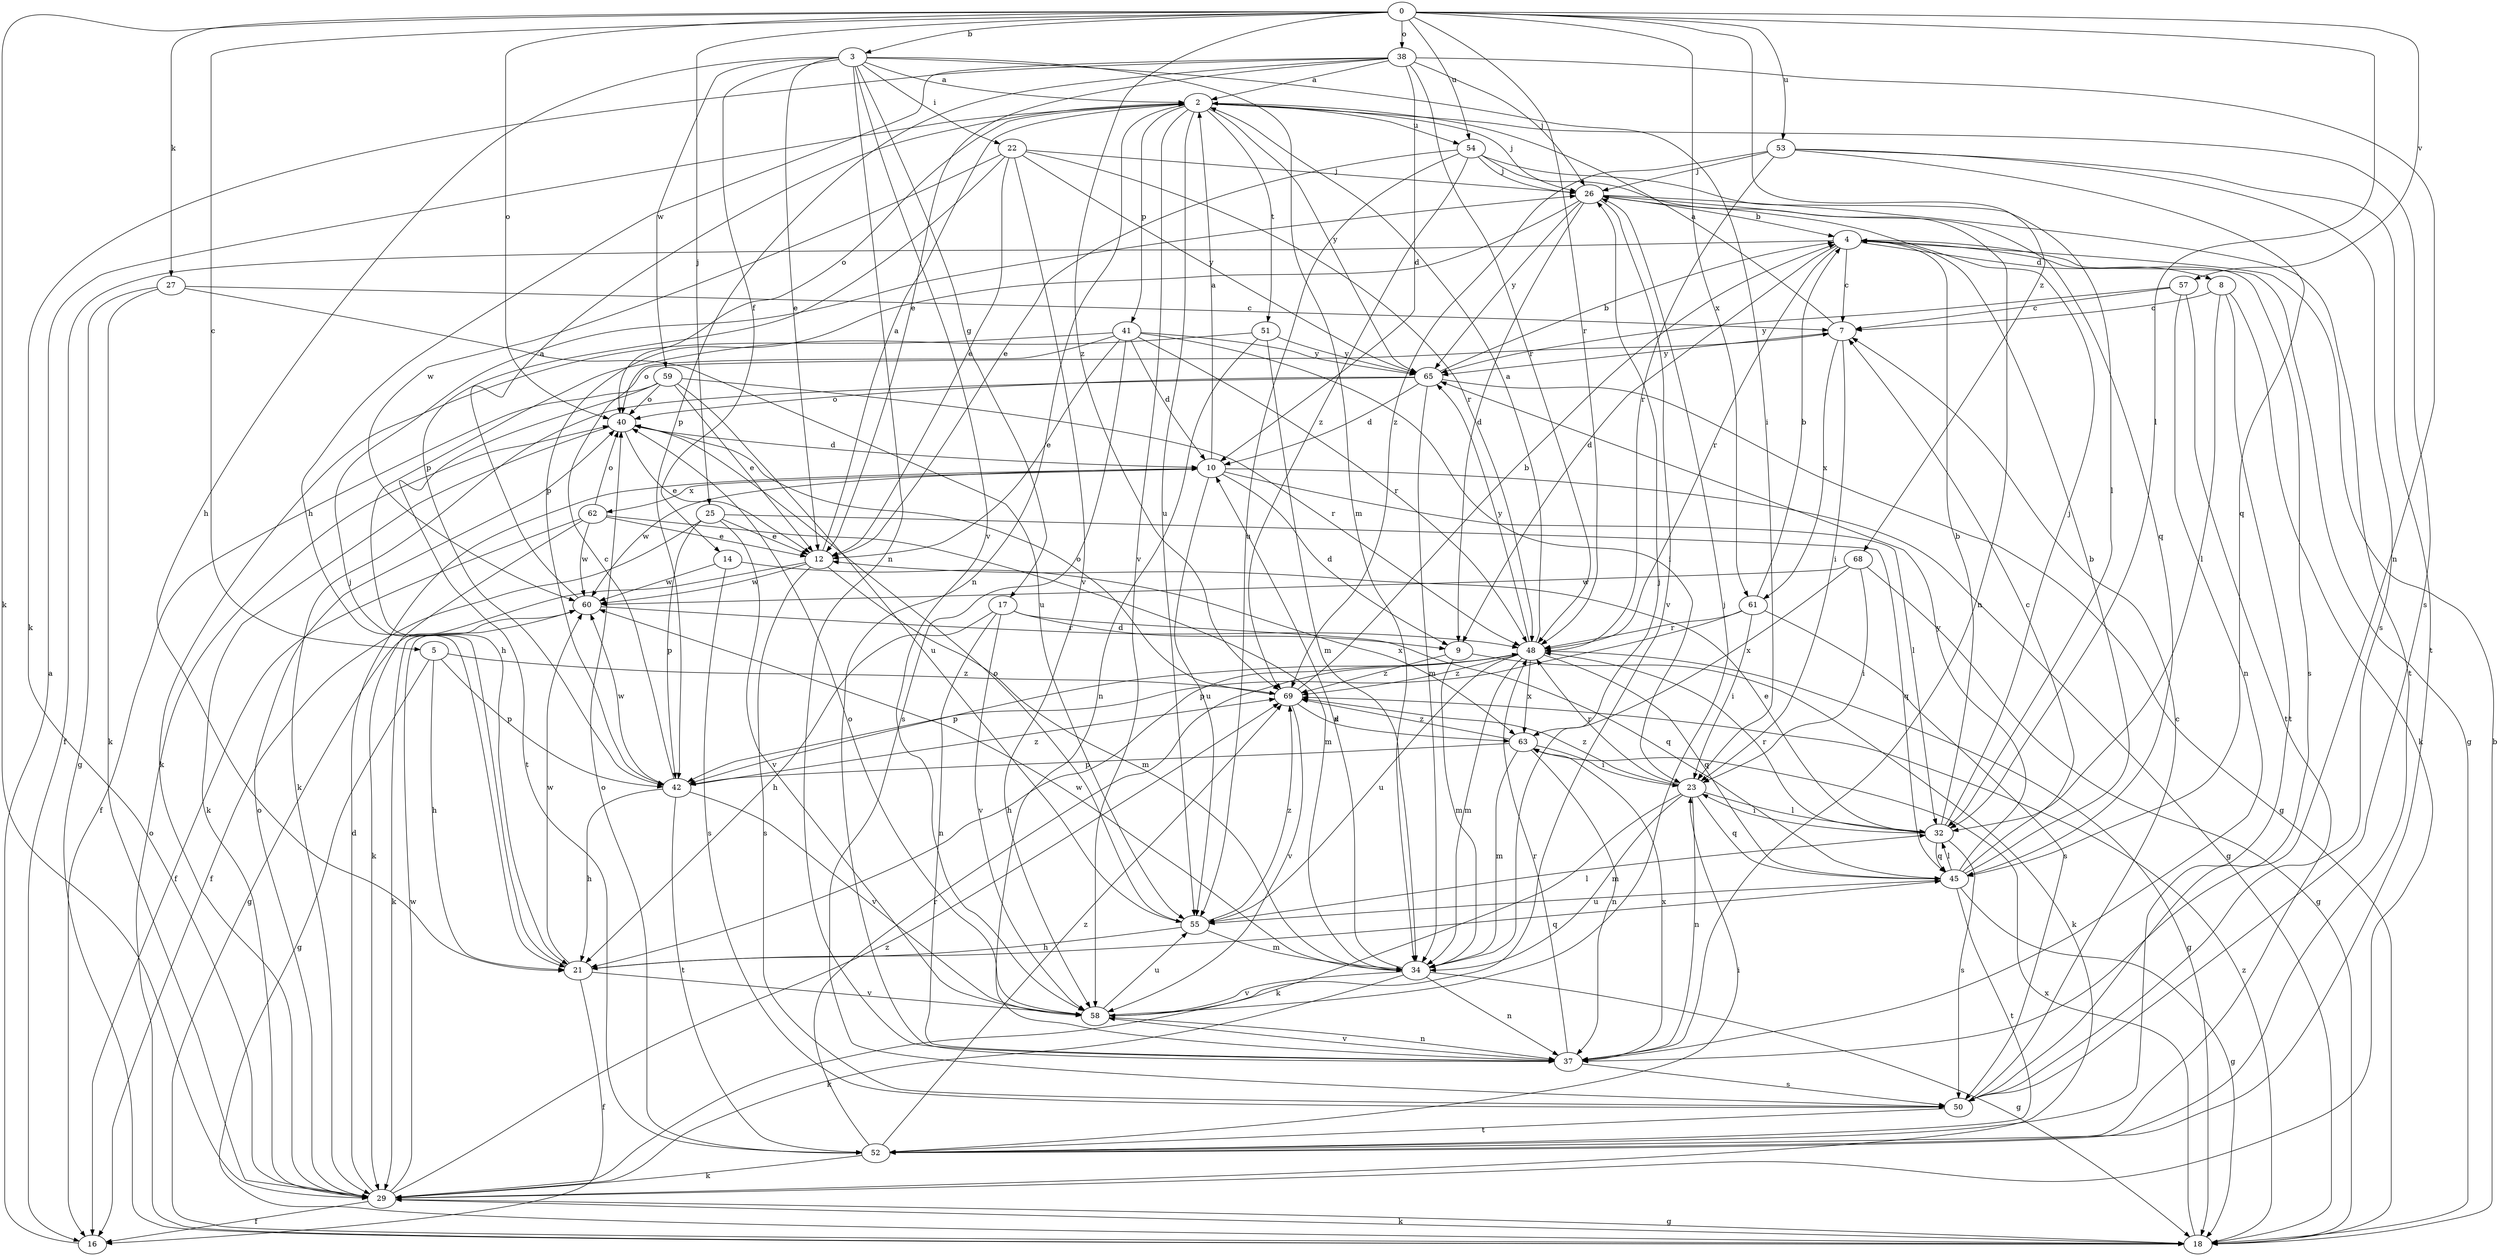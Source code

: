 strict digraph  {
0;
2;
3;
4;
5;
7;
8;
9;
10;
12;
14;
16;
17;
18;
21;
22;
23;
25;
26;
27;
29;
32;
34;
37;
38;
40;
41;
42;
45;
48;
50;
51;
52;
53;
54;
55;
57;
58;
59;
60;
61;
62;
63;
65;
68;
69;
0 -> 3  [label=b];
0 -> 5  [label=c];
0 -> 25  [label=j];
0 -> 27  [label=k];
0 -> 29  [label=k];
0 -> 32  [label=l];
0 -> 38  [label=o];
0 -> 40  [label=o];
0 -> 48  [label=r];
0 -> 53  [label=u];
0 -> 54  [label=u];
0 -> 57  [label=v];
0 -> 61  [label=x];
0 -> 68  [label=z];
0 -> 69  [label=z];
2 -> 26  [label=j];
2 -> 37  [label=n];
2 -> 40  [label=o];
2 -> 41  [label=p];
2 -> 50  [label=s];
2 -> 51  [label=t];
2 -> 54  [label=u];
2 -> 55  [label=u];
2 -> 58  [label=v];
2 -> 65  [label=y];
3 -> 2  [label=a];
3 -> 12  [label=e];
3 -> 14  [label=f];
3 -> 17  [label=g];
3 -> 21  [label=h];
3 -> 22  [label=i];
3 -> 23  [label=i];
3 -> 34  [label=m];
3 -> 37  [label=n];
3 -> 58  [label=v];
3 -> 59  [label=w];
4 -> 7  [label=c];
4 -> 8  [label=d];
4 -> 9  [label=d];
4 -> 16  [label=f];
4 -> 18  [label=g];
4 -> 48  [label=r];
4 -> 50  [label=s];
5 -> 18  [label=g];
5 -> 21  [label=h];
5 -> 42  [label=p];
5 -> 69  [label=z];
7 -> 2  [label=a];
7 -> 23  [label=i];
7 -> 61  [label=x];
7 -> 65  [label=y];
8 -> 7  [label=c];
8 -> 29  [label=k];
8 -> 32  [label=l];
8 -> 52  [label=t];
9 -> 29  [label=k];
9 -> 34  [label=m];
9 -> 69  [label=z];
10 -> 2  [label=a];
10 -> 9  [label=d];
10 -> 18  [label=g];
10 -> 32  [label=l];
10 -> 55  [label=u];
10 -> 60  [label=w];
10 -> 62  [label=x];
12 -> 2  [label=a];
12 -> 18  [label=g];
12 -> 34  [label=m];
12 -> 50  [label=s];
12 -> 60  [label=w];
14 -> 50  [label=s];
14 -> 60  [label=w];
14 -> 63  [label=x];
16 -> 2  [label=a];
17 -> 9  [label=d];
17 -> 21  [label=h];
17 -> 37  [label=n];
17 -> 45  [label=q];
17 -> 58  [label=v];
18 -> 4  [label=b];
18 -> 29  [label=k];
18 -> 40  [label=o];
18 -> 63  [label=x];
18 -> 69  [label=z];
21 -> 16  [label=f];
21 -> 26  [label=j];
21 -> 45  [label=q];
21 -> 58  [label=v];
21 -> 60  [label=w];
22 -> 12  [label=e];
22 -> 26  [label=j];
22 -> 42  [label=p];
22 -> 48  [label=r];
22 -> 58  [label=v];
22 -> 60  [label=w];
22 -> 65  [label=y];
23 -> 29  [label=k];
23 -> 32  [label=l];
23 -> 34  [label=m];
23 -> 37  [label=n];
23 -> 45  [label=q];
23 -> 48  [label=r];
23 -> 69  [label=z];
25 -> 12  [label=e];
25 -> 16  [label=f];
25 -> 42  [label=p];
25 -> 45  [label=q];
25 -> 58  [label=v];
26 -> 4  [label=b];
26 -> 9  [label=d];
26 -> 42  [label=p];
26 -> 45  [label=q];
26 -> 52  [label=t];
26 -> 58  [label=v];
26 -> 65  [label=y];
27 -> 7  [label=c];
27 -> 18  [label=g];
27 -> 29  [label=k];
27 -> 55  [label=u];
29 -> 10  [label=d];
29 -> 16  [label=f];
29 -> 18  [label=g];
29 -> 40  [label=o];
29 -> 60  [label=w];
29 -> 69  [label=z];
32 -> 4  [label=b];
32 -> 12  [label=e];
32 -> 23  [label=i];
32 -> 26  [label=j];
32 -> 45  [label=q];
32 -> 48  [label=r];
32 -> 50  [label=s];
34 -> 10  [label=d];
34 -> 18  [label=g];
34 -> 26  [label=j];
34 -> 29  [label=k];
34 -> 37  [label=n];
34 -> 58  [label=v];
34 -> 60  [label=w];
37 -> 48  [label=r];
37 -> 50  [label=s];
37 -> 58  [label=v];
37 -> 63  [label=x];
38 -> 2  [label=a];
38 -> 10  [label=d];
38 -> 12  [label=e];
38 -> 21  [label=h];
38 -> 26  [label=j];
38 -> 29  [label=k];
38 -> 37  [label=n];
38 -> 42  [label=p];
38 -> 48  [label=r];
40 -> 10  [label=d];
40 -> 12  [label=e];
40 -> 29  [label=k];
41 -> 10  [label=d];
41 -> 12  [label=e];
41 -> 23  [label=i];
41 -> 29  [label=k];
41 -> 40  [label=o];
41 -> 48  [label=r];
41 -> 50  [label=s];
41 -> 65  [label=y];
42 -> 7  [label=c];
42 -> 21  [label=h];
42 -> 52  [label=t];
42 -> 58  [label=v];
42 -> 60  [label=w];
42 -> 69  [label=z];
45 -> 4  [label=b];
45 -> 7  [label=c];
45 -> 18  [label=g];
45 -> 32  [label=l];
45 -> 52  [label=t];
45 -> 55  [label=u];
45 -> 65  [label=y];
48 -> 2  [label=a];
48 -> 18  [label=g];
48 -> 21  [label=h];
48 -> 34  [label=m];
48 -> 42  [label=p];
48 -> 45  [label=q];
48 -> 55  [label=u];
48 -> 63  [label=x];
48 -> 65  [label=y];
48 -> 69  [label=z];
50 -> 7  [label=c];
50 -> 52  [label=t];
51 -> 21  [label=h];
51 -> 34  [label=m];
51 -> 37  [label=n];
51 -> 65  [label=y];
52 -> 23  [label=i];
52 -> 29  [label=k];
52 -> 40  [label=o];
52 -> 48  [label=r];
52 -> 69  [label=z];
53 -> 26  [label=j];
53 -> 45  [label=q];
53 -> 48  [label=r];
53 -> 50  [label=s];
53 -> 52  [label=t];
53 -> 69  [label=z];
54 -> 12  [label=e];
54 -> 26  [label=j];
54 -> 32  [label=l];
54 -> 37  [label=n];
54 -> 55  [label=u];
54 -> 69  [label=z];
55 -> 21  [label=h];
55 -> 32  [label=l];
55 -> 34  [label=m];
55 -> 40  [label=o];
55 -> 69  [label=z];
57 -> 7  [label=c];
57 -> 37  [label=n];
57 -> 52  [label=t];
57 -> 65  [label=y];
58 -> 26  [label=j];
58 -> 37  [label=n];
58 -> 40  [label=o];
58 -> 55  [label=u];
59 -> 12  [label=e];
59 -> 16  [label=f];
59 -> 40  [label=o];
59 -> 48  [label=r];
59 -> 52  [label=t];
59 -> 55  [label=u];
60 -> 2  [label=a];
60 -> 29  [label=k];
60 -> 48  [label=r];
61 -> 4  [label=b];
61 -> 23  [label=i];
61 -> 42  [label=p];
61 -> 48  [label=r];
61 -> 50  [label=s];
62 -> 12  [label=e];
62 -> 16  [label=f];
62 -> 29  [label=k];
62 -> 34  [label=m];
62 -> 40  [label=o];
62 -> 60  [label=w];
63 -> 23  [label=i];
63 -> 34  [label=m];
63 -> 37  [label=n];
63 -> 42  [label=p];
63 -> 69  [label=z];
65 -> 4  [label=b];
65 -> 10  [label=d];
65 -> 18  [label=g];
65 -> 29  [label=k];
65 -> 34  [label=m];
65 -> 40  [label=o];
68 -> 18  [label=g];
68 -> 23  [label=i];
68 -> 60  [label=w];
68 -> 63  [label=x];
69 -> 4  [label=b];
69 -> 40  [label=o];
69 -> 58  [label=v];
69 -> 63  [label=x];
}
